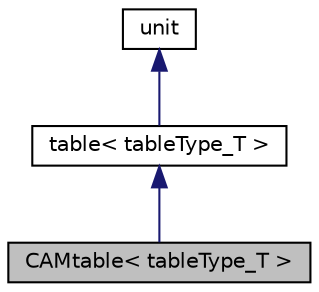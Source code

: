 digraph G
{
  edge [fontname="Helvetica",fontsize="10",labelfontname="Helvetica",labelfontsize="10"];
  node [fontname="Helvetica",fontsize="10",shape=record];
  Node1 [label="CAMtable\< tableType_T \>",height=0.2,width=0.4,color="black", fillcolor="grey75", style="filled" fontcolor="black"];
  Node2 -> Node1 [dir=back,color="midnightblue",fontsize="10",style="solid",fontname="Helvetica"];
  Node2 [label="table\< tableType_T \>",height=0.2,width=0.4,color="black", fillcolor="white", style="filled",URL="$classtable.html"];
  Node3 -> Node2 [dir=back,color="midnightblue",fontsize="10",style="solid",fontname="Helvetica"];
  Node3 [label="unit",height=0.2,width=0.4,color="black", fillcolor="white", style="filled",URL="$classunit.html"];
}
